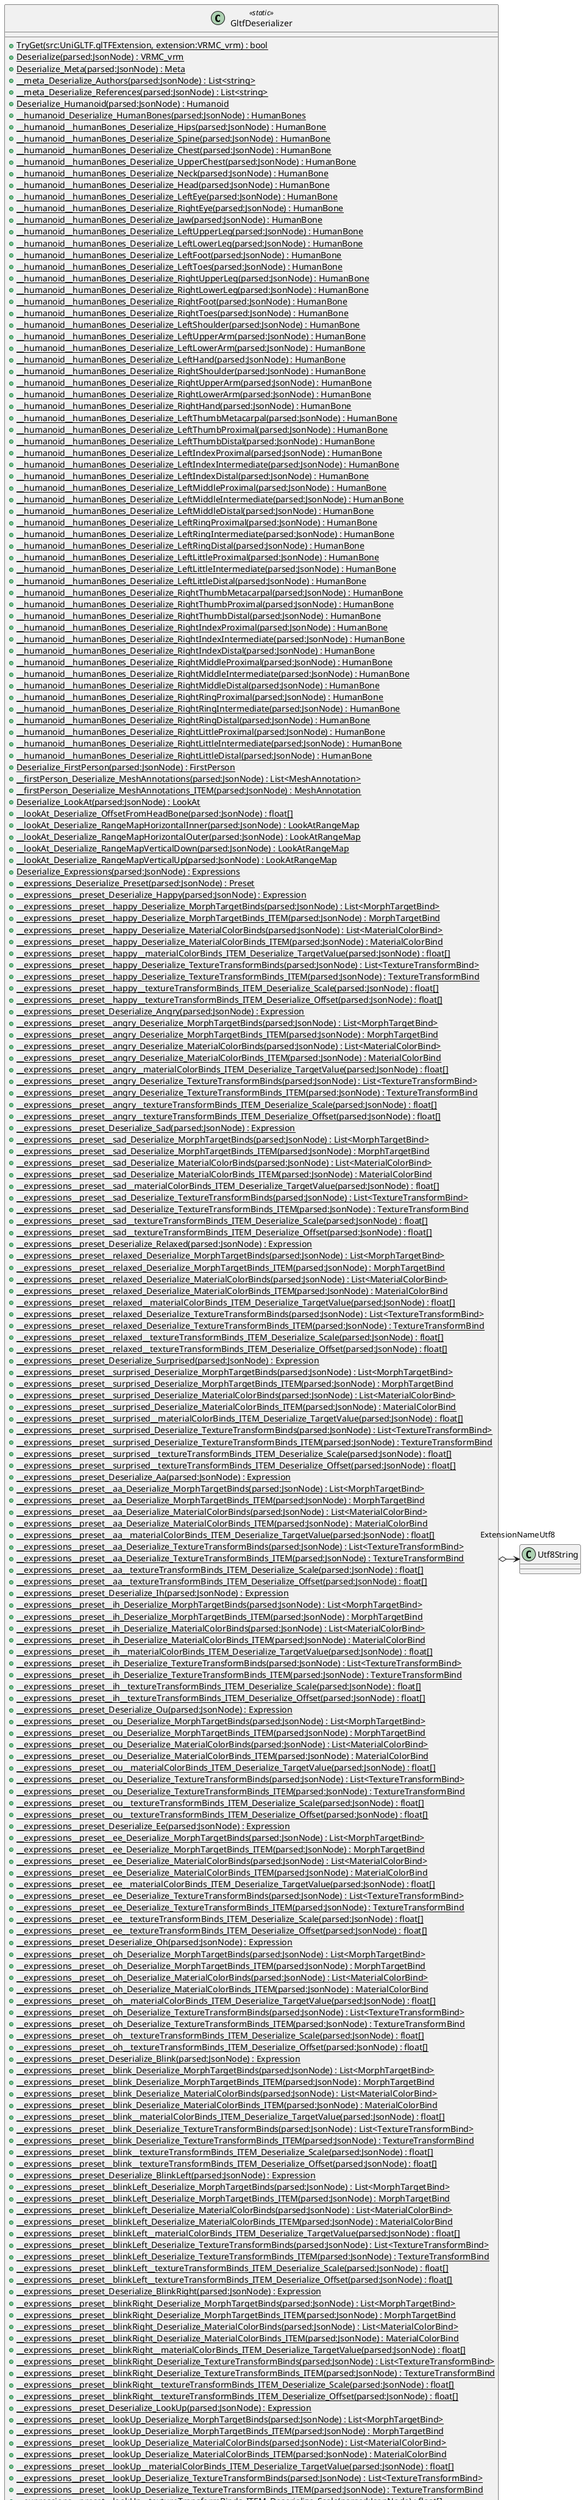 @startuml
class GltfDeserializer <<static>> {
    + {static} TryGet(src:UniGLTF.glTFExtension, extension:VRMC_vrm) : bool
    + {static} Deserialize(parsed:JsonNode) : VRMC_vrm
    + {static} Deserialize_Meta(parsed:JsonNode) : Meta
    + {static} __meta_Deserialize_Authors(parsed:JsonNode) : List<string>
    + {static} __meta_Deserialize_References(parsed:JsonNode) : List<string>
    + {static} Deserialize_Humanoid(parsed:JsonNode) : Humanoid
    + {static} __humanoid_Deserialize_HumanBones(parsed:JsonNode) : HumanBones
    + {static} __humanoid__humanBones_Deserialize_Hips(parsed:JsonNode) : HumanBone
    + {static} __humanoid__humanBones_Deserialize_Spine(parsed:JsonNode) : HumanBone
    + {static} __humanoid__humanBones_Deserialize_Chest(parsed:JsonNode) : HumanBone
    + {static} __humanoid__humanBones_Deserialize_UpperChest(parsed:JsonNode) : HumanBone
    + {static} __humanoid__humanBones_Deserialize_Neck(parsed:JsonNode) : HumanBone
    + {static} __humanoid__humanBones_Deserialize_Head(parsed:JsonNode) : HumanBone
    + {static} __humanoid__humanBones_Deserialize_LeftEye(parsed:JsonNode) : HumanBone
    + {static} __humanoid__humanBones_Deserialize_RightEye(parsed:JsonNode) : HumanBone
    + {static} __humanoid__humanBones_Deserialize_Jaw(parsed:JsonNode) : HumanBone
    + {static} __humanoid__humanBones_Deserialize_LeftUpperLeg(parsed:JsonNode) : HumanBone
    + {static} __humanoid__humanBones_Deserialize_LeftLowerLeg(parsed:JsonNode) : HumanBone
    + {static} __humanoid__humanBones_Deserialize_LeftFoot(parsed:JsonNode) : HumanBone
    + {static} __humanoid__humanBones_Deserialize_LeftToes(parsed:JsonNode) : HumanBone
    + {static} __humanoid__humanBones_Deserialize_RightUpperLeg(parsed:JsonNode) : HumanBone
    + {static} __humanoid__humanBones_Deserialize_RightLowerLeg(parsed:JsonNode) : HumanBone
    + {static} __humanoid__humanBones_Deserialize_RightFoot(parsed:JsonNode) : HumanBone
    + {static} __humanoid__humanBones_Deserialize_RightToes(parsed:JsonNode) : HumanBone
    + {static} __humanoid__humanBones_Deserialize_LeftShoulder(parsed:JsonNode) : HumanBone
    + {static} __humanoid__humanBones_Deserialize_LeftUpperArm(parsed:JsonNode) : HumanBone
    + {static} __humanoid__humanBones_Deserialize_LeftLowerArm(parsed:JsonNode) : HumanBone
    + {static} __humanoid__humanBones_Deserialize_LeftHand(parsed:JsonNode) : HumanBone
    + {static} __humanoid__humanBones_Deserialize_RightShoulder(parsed:JsonNode) : HumanBone
    + {static} __humanoid__humanBones_Deserialize_RightUpperArm(parsed:JsonNode) : HumanBone
    + {static} __humanoid__humanBones_Deserialize_RightLowerArm(parsed:JsonNode) : HumanBone
    + {static} __humanoid__humanBones_Deserialize_RightHand(parsed:JsonNode) : HumanBone
    + {static} __humanoid__humanBones_Deserialize_LeftThumbMetacarpal(parsed:JsonNode) : HumanBone
    + {static} __humanoid__humanBones_Deserialize_LeftThumbProximal(parsed:JsonNode) : HumanBone
    + {static} __humanoid__humanBones_Deserialize_LeftThumbDistal(parsed:JsonNode) : HumanBone
    + {static} __humanoid__humanBones_Deserialize_LeftIndexProximal(parsed:JsonNode) : HumanBone
    + {static} __humanoid__humanBones_Deserialize_LeftIndexIntermediate(parsed:JsonNode) : HumanBone
    + {static} __humanoid__humanBones_Deserialize_LeftIndexDistal(parsed:JsonNode) : HumanBone
    + {static} __humanoid__humanBones_Deserialize_LeftMiddleProximal(parsed:JsonNode) : HumanBone
    + {static} __humanoid__humanBones_Deserialize_LeftMiddleIntermediate(parsed:JsonNode) : HumanBone
    + {static} __humanoid__humanBones_Deserialize_LeftMiddleDistal(parsed:JsonNode) : HumanBone
    + {static} __humanoid__humanBones_Deserialize_LeftRingProximal(parsed:JsonNode) : HumanBone
    + {static} __humanoid__humanBones_Deserialize_LeftRingIntermediate(parsed:JsonNode) : HumanBone
    + {static} __humanoid__humanBones_Deserialize_LeftRingDistal(parsed:JsonNode) : HumanBone
    + {static} __humanoid__humanBones_Deserialize_LeftLittleProximal(parsed:JsonNode) : HumanBone
    + {static} __humanoid__humanBones_Deserialize_LeftLittleIntermediate(parsed:JsonNode) : HumanBone
    + {static} __humanoid__humanBones_Deserialize_LeftLittleDistal(parsed:JsonNode) : HumanBone
    + {static} __humanoid__humanBones_Deserialize_RightThumbMetacarpal(parsed:JsonNode) : HumanBone
    + {static} __humanoid__humanBones_Deserialize_RightThumbProximal(parsed:JsonNode) : HumanBone
    + {static} __humanoid__humanBones_Deserialize_RightThumbDistal(parsed:JsonNode) : HumanBone
    + {static} __humanoid__humanBones_Deserialize_RightIndexProximal(parsed:JsonNode) : HumanBone
    + {static} __humanoid__humanBones_Deserialize_RightIndexIntermediate(parsed:JsonNode) : HumanBone
    + {static} __humanoid__humanBones_Deserialize_RightIndexDistal(parsed:JsonNode) : HumanBone
    + {static} __humanoid__humanBones_Deserialize_RightMiddleProximal(parsed:JsonNode) : HumanBone
    + {static} __humanoid__humanBones_Deserialize_RightMiddleIntermediate(parsed:JsonNode) : HumanBone
    + {static} __humanoid__humanBones_Deserialize_RightMiddleDistal(parsed:JsonNode) : HumanBone
    + {static} __humanoid__humanBones_Deserialize_RightRingProximal(parsed:JsonNode) : HumanBone
    + {static} __humanoid__humanBones_Deserialize_RightRingIntermediate(parsed:JsonNode) : HumanBone
    + {static} __humanoid__humanBones_Deserialize_RightRingDistal(parsed:JsonNode) : HumanBone
    + {static} __humanoid__humanBones_Deserialize_RightLittleProximal(parsed:JsonNode) : HumanBone
    + {static} __humanoid__humanBones_Deserialize_RightLittleIntermediate(parsed:JsonNode) : HumanBone
    + {static} __humanoid__humanBones_Deserialize_RightLittleDistal(parsed:JsonNode) : HumanBone
    + {static} Deserialize_FirstPerson(parsed:JsonNode) : FirstPerson
    + {static} __firstPerson_Deserialize_MeshAnnotations(parsed:JsonNode) : List<MeshAnnotation>
    + {static} __firstPerson_Deserialize_MeshAnnotations_ITEM(parsed:JsonNode) : MeshAnnotation
    + {static} Deserialize_LookAt(parsed:JsonNode) : LookAt
    + {static} __lookAt_Deserialize_OffsetFromHeadBone(parsed:JsonNode) : float[]
    + {static} __lookAt_Deserialize_RangeMapHorizontalInner(parsed:JsonNode) : LookAtRangeMap
    + {static} __lookAt_Deserialize_RangeMapHorizontalOuter(parsed:JsonNode) : LookAtRangeMap
    + {static} __lookAt_Deserialize_RangeMapVerticalDown(parsed:JsonNode) : LookAtRangeMap
    + {static} __lookAt_Deserialize_RangeMapVerticalUp(parsed:JsonNode) : LookAtRangeMap
    + {static} Deserialize_Expressions(parsed:JsonNode) : Expressions
    + {static} __expressions_Deserialize_Preset(parsed:JsonNode) : Preset
    + {static} __expressions__preset_Deserialize_Happy(parsed:JsonNode) : Expression
    + {static} __expressions__preset__happy_Deserialize_MorphTargetBinds(parsed:JsonNode) : List<MorphTargetBind>
    + {static} __expressions__preset__happy_Deserialize_MorphTargetBinds_ITEM(parsed:JsonNode) : MorphTargetBind
    + {static} __expressions__preset__happy_Deserialize_MaterialColorBinds(parsed:JsonNode) : List<MaterialColorBind>
    + {static} __expressions__preset__happy_Deserialize_MaterialColorBinds_ITEM(parsed:JsonNode) : MaterialColorBind
    + {static} __expressions__preset__happy__materialColorBinds_ITEM_Deserialize_TargetValue(parsed:JsonNode) : float[]
    + {static} __expressions__preset__happy_Deserialize_TextureTransformBinds(parsed:JsonNode) : List<TextureTransformBind>
    + {static} __expressions__preset__happy_Deserialize_TextureTransformBinds_ITEM(parsed:JsonNode) : TextureTransformBind
    + {static} __expressions__preset__happy__textureTransformBinds_ITEM_Deserialize_Scale(parsed:JsonNode) : float[]
    + {static} __expressions__preset__happy__textureTransformBinds_ITEM_Deserialize_Offset(parsed:JsonNode) : float[]
    + {static} __expressions__preset_Deserialize_Angry(parsed:JsonNode) : Expression
    + {static} __expressions__preset__angry_Deserialize_MorphTargetBinds(parsed:JsonNode) : List<MorphTargetBind>
    + {static} __expressions__preset__angry_Deserialize_MorphTargetBinds_ITEM(parsed:JsonNode) : MorphTargetBind
    + {static} __expressions__preset__angry_Deserialize_MaterialColorBinds(parsed:JsonNode) : List<MaterialColorBind>
    + {static} __expressions__preset__angry_Deserialize_MaterialColorBinds_ITEM(parsed:JsonNode) : MaterialColorBind
    + {static} __expressions__preset__angry__materialColorBinds_ITEM_Deserialize_TargetValue(parsed:JsonNode) : float[]
    + {static} __expressions__preset__angry_Deserialize_TextureTransformBinds(parsed:JsonNode) : List<TextureTransformBind>
    + {static} __expressions__preset__angry_Deserialize_TextureTransformBinds_ITEM(parsed:JsonNode) : TextureTransformBind
    + {static} __expressions__preset__angry__textureTransformBinds_ITEM_Deserialize_Scale(parsed:JsonNode) : float[]
    + {static} __expressions__preset__angry__textureTransformBinds_ITEM_Deserialize_Offset(parsed:JsonNode) : float[]
    + {static} __expressions__preset_Deserialize_Sad(parsed:JsonNode) : Expression
    + {static} __expressions__preset__sad_Deserialize_MorphTargetBinds(parsed:JsonNode) : List<MorphTargetBind>
    + {static} __expressions__preset__sad_Deserialize_MorphTargetBinds_ITEM(parsed:JsonNode) : MorphTargetBind
    + {static} __expressions__preset__sad_Deserialize_MaterialColorBinds(parsed:JsonNode) : List<MaterialColorBind>
    + {static} __expressions__preset__sad_Deserialize_MaterialColorBinds_ITEM(parsed:JsonNode) : MaterialColorBind
    + {static} __expressions__preset__sad__materialColorBinds_ITEM_Deserialize_TargetValue(parsed:JsonNode) : float[]
    + {static} __expressions__preset__sad_Deserialize_TextureTransformBinds(parsed:JsonNode) : List<TextureTransformBind>
    + {static} __expressions__preset__sad_Deserialize_TextureTransformBinds_ITEM(parsed:JsonNode) : TextureTransformBind
    + {static} __expressions__preset__sad__textureTransformBinds_ITEM_Deserialize_Scale(parsed:JsonNode) : float[]
    + {static} __expressions__preset__sad__textureTransformBinds_ITEM_Deserialize_Offset(parsed:JsonNode) : float[]
    + {static} __expressions__preset_Deserialize_Relaxed(parsed:JsonNode) : Expression
    + {static} __expressions__preset__relaxed_Deserialize_MorphTargetBinds(parsed:JsonNode) : List<MorphTargetBind>
    + {static} __expressions__preset__relaxed_Deserialize_MorphTargetBinds_ITEM(parsed:JsonNode) : MorphTargetBind
    + {static} __expressions__preset__relaxed_Deserialize_MaterialColorBinds(parsed:JsonNode) : List<MaterialColorBind>
    + {static} __expressions__preset__relaxed_Deserialize_MaterialColorBinds_ITEM(parsed:JsonNode) : MaterialColorBind
    + {static} __expressions__preset__relaxed__materialColorBinds_ITEM_Deserialize_TargetValue(parsed:JsonNode) : float[]
    + {static} __expressions__preset__relaxed_Deserialize_TextureTransformBinds(parsed:JsonNode) : List<TextureTransformBind>
    + {static} __expressions__preset__relaxed_Deserialize_TextureTransformBinds_ITEM(parsed:JsonNode) : TextureTransformBind
    + {static} __expressions__preset__relaxed__textureTransformBinds_ITEM_Deserialize_Scale(parsed:JsonNode) : float[]
    + {static} __expressions__preset__relaxed__textureTransformBinds_ITEM_Deserialize_Offset(parsed:JsonNode) : float[]
    + {static} __expressions__preset_Deserialize_Surprised(parsed:JsonNode) : Expression
    + {static} __expressions__preset__surprised_Deserialize_MorphTargetBinds(parsed:JsonNode) : List<MorphTargetBind>
    + {static} __expressions__preset__surprised_Deserialize_MorphTargetBinds_ITEM(parsed:JsonNode) : MorphTargetBind
    + {static} __expressions__preset__surprised_Deserialize_MaterialColorBinds(parsed:JsonNode) : List<MaterialColorBind>
    + {static} __expressions__preset__surprised_Deserialize_MaterialColorBinds_ITEM(parsed:JsonNode) : MaterialColorBind
    + {static} __expressions__preset__surprised__materialColorBinds_ITEM_Deserialize_TargetValue(parsed:JsonNode) : float[]
    + {static} __expressions__preset__surprised_Deserialize_TextureTransformBinds(parsed:JsonNode) : List<TextureTransformBind>
    + {static} __expressions__preset__surprised_Deserialize_TextureTransformBinds_ITEM(parsed:JsonNode) : TextureTransformBind
    + {static} __expressions__preset__surprised__textureTransformBinds_ITEM_Deserialize_Scale(parsed:JsonNode) : float[]
    + {static} __expressions__preset__surprised__textureTransformBinds_ITEM_Deserialize_Offset(parsed:JsonNode) : float[]
    + {static} __expressions__preset_Deserialize_Aa(parsed:JsonNode) : Expression
    + {static} __expressions__preset__aa_Deserialize_MorphTargetBinds(parsed:JsonNode) : List<MorphTargetBind>
    + {static} __expressions__preset__aa_Deserialize_MorphTargetBinds_ITEM(parsed:JsonNode) : MorphTargetBind
    + {static} __expressions__preset__aa_Deserialize_MaterialColorBinds(parsed:JsonNode) : List<MaterialColorBind>
    + {static} __expressions__preset__aa_Deserialize_MaterialColorBinds_ITEM(parsed:JsonNode) : MaterialColorBind
    + {static} __expressions__preset__aa__materialColorBinds_ITEM_Deserialize_TargetValue(parsed:JsonNode) : float[]
    + {static} __expressions__preset__aa_Deserialize_TextureTransformBinds(parsed:JsonNode) : List<TextureTransformBind>
    + {static} __expressions__preset__aa_Deserialize_TextureTransformBinds_ITEM(parsed:JsonNode) : TextureTransformBind
    + {static} __expressions__preset__aa__textureTransformBinds_ITEM_Deserialize_Scale(parsed:JsonNode) : float[]
    + {static} __expressions__preset__aa__textureTransformBinds_ITEM_Deserialize_Offset(parsed:JsonNode) : float[]
    + {static} __expressions__preset_Deserialize_Ih(parsed:JsonNode) : Expression
    + {static} __expressions__preset__ih_Deserialize_MorphTargetBinds(parsed:JsonNode) : List<MorphTargetBind>
    + {static} __expressions__preset__ih_Deserialize_MorphTargetBinds_ITEM(parsed:JsonNode) : MorphTargetBind
    + {static} __expressions__preset__ih_Deserialize_MaterialColorBinds(parsed:JsonNode) : List<MaterialColorBind>
    + {static} __expressions__preset__ih_Deserialize_MaterialColorBinds_ITEM(parsed:JsonNode) : MaterialColorBind
    + {static} __expressions__preset__ih__materialColorBinds_ITEM_Deserialize_TargetValue(parsed:JsonNode) : float[]
    + {static} __expressions__preset__ih_Deserialize_TextureTransformBinds(parsed:JsonNode) : List<TextureTransformBind>
    + {static} __expressions__preset__ih_Deserialize_TextureTransformBinds_ITEM(parsed:JsonNode) : TextureTransformBind
    + {static} __expressions__preset__ih__textureTransformBinds_ITEM_Deserialize_Scale(parsed:JsonNode) : float[]
    + {static} __expressions__preset__ih__textureTransformBinds_ITEM_Deserialize_Offset(parsed:JsonNode) : float[]
    + {static} __expressions__preset_Deserialize_Ou(parsed:JsonNode) : Expression
    + {static} __expressions__preset__ou_Deserialize_MorphTargetBinds(parsed:JsonNode) : List<MorphTargetBind>
    + {static} __expressions__preset__ou_Deserialize_MorphTargetBinds_ITEM(parsed:JsonNode) : MorphTargetBind
    + {static} __expressions__preset__ou_Deserialize_MaterialColorBinds(parsed:JsonNode) : List<MaterialColorBind>
    + {static} __expressions__preset__ou_Deserialize_MaterialColorBinds_ITEM(parsed:JsonNode) : MaterialColorBind
    + {static} __expressions__preset__ou__materialColorBinds_ITEM_Deserialize_TargetValue(parsed:JsonNode) : float[]
    + {static} __expressions__preset__ou_Deserialize_TextureTransformBinds(parsed:JsonNode) : List<TextureTransformBind>
    + {static} __expressions__preset__ou_Deserialize_TextureTransformBinds_ITEM(parsed:JsonNode) : TextureTransformBind
    + {static} __expressions__preset__ou__textureTransformBinds_ITEM_Deserialize_Scale(parsed:JsonNode) : float[]
    + {static} __expressions__preset__ou__textureTransformBinds_ITEM_Deserialize_Offset(parsed:JsonNode) : float[]
    + {static} __expressions__preset_Deserialize_Ee(parsed:JsonNode) : Expression
    + {static} __expressions__preset__ee_Deserialize_MorphTargetBinds(parsed:JsonNode) : List<MorphTargetBind>
    + {static} __expressions__preset__ee_Deserialize_MorphTargetBinds_ITEM(parsed:JsonNode) : MorphTargetBind
    + {static} __expressions__preset__ee_Deserialize_MaterialColorBinds(parsed:JsonNode) : List<MaterialColorBind>
    + {static} __expressions__preset__ee_Deserialize_MaterialColorBinds_ITEM(parsed:JsonNode) : MaterialColorBind
    + {static} __expressions__preset__ee__materialColorBinds_ITEM_Deserialize_TargetValue(parsed:JsonNode) : float[]
    + {static} __expressions__preset__ee_Deserialize_TextureTransformBinds(parsed:JsonNode) : List<TextureTransformBind>
    + {static} __expressions__preset__ee_Deserialize_TextureTransformBinds_ITEM(parsed:JsonNode) : TextureTransformBind
    + {static} __expressions__preset__ee__textureTransformBinds_ITEM_Deserialize_Scale(parsed:JsonNode) : float[]
    + {static} __expressions__preset__ee__textureTransformBinds_ITEM_Deserialize_Offset(parsed:JsonNode) : float[]
    + {static} __expressions__preset_Deserialize_Oh(parsed:JsonNode) : Expression
    + {static} __expressions__preset__oh_Deserialize_MorphTargetBinds(parsed:JsonNode) : List<MorphTargetBind>
    + {static} __expressions__preset__oh_Deserialize_MorphTargetBinds_ITEM(parsed:JsonNode) : MorphTargetBind
    + {static} __expressions__preset__oh_Deserialize_MaterialColorBinds(parsed:JsonNode) : List<MaterialColorBind>
    + {static} __expressions__preset__oh_Deserialize_MaterialColorBinds_ITEM(parsed:JsonNode) : MaterialColorBind
    + {static} __expressions__preset__oh__materialColorBinds_ITEM_Deserialize_TargetValue(parsed:JsonNode) : float[]
    + {static} __expressions__preset__oh_Deserialize_TextureTransformBinds(parsed:JsonNode) : List<TextureTransformBind>
    + {static} __expressions__preset__oh_Deserialize_TextureTransformBinds_ITEM(parsed:JsonNode) : TextureTransformBind
    + {static} __expressions__preset__oh__textureTransformBinds_ITEM_Deserialize_Scale(parsed:JsonNode) : float[]
    + {static} __expressions__preset__oh__textureTransformBinds_ITEM_Deserialize_Offset(parsed:JsonNode) : float[]
    + {static} __expressions__preset_Deserialize_Blink(parsed:JsonNode) : Expression
    + {static} __expressions__preset__blink_Deserialize_MorphTargetBinds(parsed:JsonNode) : List<MorphTargetBind>
    + {static} __expressions__preset__blink_Deserialize_MorphTargetBinds_ITEM(parsed:JsonNode) : MorphTargetBind
    + {static} __expressions__preset__blink_Deserialize_MaterialColorBinds(parsed:JsonNode) : List<MaterialColorBind>
    + {static} __expressions__preset__blink_Deserialize_MaterialColorBinds_ITEM(parsed:JsonNode) : MaterialColorBind
    + {static} __expressions__preset__blink__materialColorBinds_ITEM_Deserialize_TargetValue(parsed:JsonNode) : float[]
    + {static} __expressions__preset__blink_Deserialize_TextureTransformBinds(parsed:JsonNode) : List<TextureTransformBind>
    + {static} __expressions__preset__blink_Deserialize_TextureTransformBinds_ITEM(parsed:JsonNode) : TextureTransformBind
    + {static} __expressions__preset__blink__textureTransformBinds_ITEM_Deserialize_Scale(parsed:JsonNode) : float[]
    + {static} __expressions__preset__blink__textureTransformBinds_ITEM_Deserialize_Offset(parsed:JsonNode) : float[]
    + {static} __expressions__preset_Deserialize_BlinkLeft(parsed:JsonNode) : Expression
    + {static} __expressions__preset__blinkLeft_Deserialize_MorphTargetBinds(parsed:JsonNode) : List<MorphTargetBind>
    + {static} __expressions__preset__blinkLeft_Deserialize_MorphTargetBinds_ITEM(parsed:JsonNode) : MorphTargetBind
    + {static} __expressions__preset__blinkLeft_Deserialize_MaterialColorBinds(parsed:JsonNode) : List<MaterialColorBind>
    + {static} __expressions__preset__blinkLeft_Deserialize_MaterialColorBinds_ITEM(parsed:JsonNode) : MaterialColorBind
    + {static} __expressions__preset__blinkLeft__materialColorBinds_ITEM_Deserialize_TargetValue(parsed:JsonNode) : float[]
    + {static} __expressions__preset__blinkLeft_Deserialize_TextureTransformBinds(parsed:JsonNode) : List<TextureTransformBind>
    + {static} __expressions__preset__blinkLeft_Deserialize_TextureTransformBinds_ITEM(parsed:JsonNode) : TextureTransformBind
    + {static} __expressions__preset__blinkLeft__textureTransformBinds_ITEM_Deserialize_Scale(parsed:JsonNode) : float[]
    + {static} __expressions__preset__blinkLeft__textureTransformBinds_ITEM_Deserialize_Offset(parsed:JsonNode) : float[]
    + {static} __expressions__preset_Deserialize_BlinkRight(parsed:JsonNode) : Expression
    + {static} __expressions__preset__blinkRight_Deserialize_MorphTargetBinds(parsed:JsonNode) : List<MorphTargetBind>
    + {static} __expressions__preset__blinkRight_Deserialize_MorphTargetBinds_ITEM(parsed:JsonNode) : MorphTargetBind
    + {static} __expressions__preset__blinkRight_Deserialize_MaterialColorBinds(parsed:JsonNode) : List<MaterialColorBind>
    + {static} __expressions__preset__blinkRight_Deserialize_MaterialColorBinds_ITEM(parsed:JsonNode) : MaterialColorBind
    + {static} __expressions__preset__blinkRight__materialColorBinds_ITEM_Deserialize_TargetValue(parsed:JsonNode) : float[]
    + {static} __expressions__preset__blinkRight_Deserialize_TextureTransformBinds(parsed:JsonNode) : List<TextureTransformBind>
    + {static} __expressions__preset__blinkRight_Deserialize_TextureTransformBinds_ITEM(parsed:JsonNode) : TextureTransformBind
    + {static} __expressions__preset__blinkRight__textureTransformBinds_ITEM_Deserialize_Scale(parsed:JsonNode) : float[]
    + {static} __expressions__preset__blinkRight__textureTransformBinds_ITEM_Deserialize_Offset(parsed:JsonNode) : float[]
    + {static} __expressions__preset_Deserialize_LookUp(parsed:JsonNode) : Expression
    + {static} __expressions__preset__lookUp_Deserialize_MorphTargetBinds(parsed:JsonNode) : List<MorphTargetBind>
    + {static} __expressions__preset__lookUp_Deserialize_MorphTargetBinds_ITEM(parsed:JsonNode) : MorphTargetBind
    + {static} __expressions__preset__lookUp_Deserialize_MaterialColorBinds(parsed:JsonNode) : List<MaterialColorBind>
    + {static} __expressions__preset__lookUp_Deserialize_MaterialColorBinds_ITEM(parsed:JsonNode) : MaterialColorBind
    + {static} __expressions__preset__lookUp__materialColorBinds_ITEM_Deserialize_TargetValue(parsed:JsonNode) : float[]
    + {static} __expressions__preset__lookUp_Deserialize_TextureTransformBinds(parsed:JsonNode) : List<TextureTransformBind>
    + {static} __expressions__preset__lookUp_Deserialize_TextureTransformBinds_ITEM(parsed:JsonNode) : TextureTransformBind
    + {static} __expressions__preset__lookUp__textureTransformBinds_ITEM_Deserialize_Scale(parsed:JsonNode) : float[]
    + {static} __expressions__preset__lookUp__textureTransformBinds_ITEM_Deserialize_Offset(parsed:JsonNode) : float[]
    + {static} __expressions__preset_Deserialize_LookDown(parsed:JsonNode) : Expression
    + {static} __expressions__preset__lookDown_Deserialize_MorphTargetBinds(parsed:JsonNode) : List<MorphTargetBind>
    + {static} __expressions__preset__lookDown_Deserialize_MorphTargetBinds_ITEM(parsed:JsonNode) : MorphTargetBind
    + {static} __expressions__preset__lookDown_Deserialize_MaterialColorBinds(parsed:JsonNode) : List<MaterialColorBind>
    + {static} __expressions__preset__lookDown_Deserialize_MaterialColorBinds_ITEM(parsed:JsonNode) : MaterialColorBind
    + {static} __expressions__preset__lookDown__materialColorBinds_ITEM_Deserialize_TargetValue(parsed:JsonNode) : float[]
    + {static} __expressions__preset__lookDown_Deserialize_TextureTransformBinds(parsed:JsonNode) : List<TextureTransformBind>
    + {static} __expressions__preset__lookDown_Deserialize_TextureTransformBinds_ITEM(parsed:JsonNode) : TextureTransformBind
    + {static} __expressions__preset__lookDown__textureTransformBinds_ITEM_Deserialize_Scale(parsed:JsonNode) : float[]
    + {static} __expressions__preset__lookDown__textureTransformBinds_ITEM_Deserialize_Offset(parsed:JsonNode) : float[]
    + {static} __expressions__preset_Deserialize_LookLeft(parsed:JsonNode) : Expression
    + {static} __expressions__preset__lookLeft_Deserialize_MorphTargetBinds(parsed:JsonNode) : List<MorphTargetBind>
    + {static} __expressions__preset__lookLeft_Deserialize_MorphTargetBinds_ITEM(parsed:JsonNode) : MorphTargetBind
    + {static} __expressions__preset__lookLeft_Deserialize_MaterialColorBinds(parsed:JsonNode) : List<MaterialColorBind>
    + {static} __expressions__preset__lookLeft_Deserialize_MaterialColorBinds_ITEM(parsed:JsonNode) : MaterialColorBind
    + {static} __expressions__preset__lookLeft__materialColorBinds_ITEM_Deserialize_TargetValue(parsed:JsonNode) : float[]
    + {static} __expressions__preset__lookLeft_Deserialize_TextureTransformBinds(parsed:JsonNode) : List<TextureTransformBind>
    + {static} __expressions__preset__lookLeft_Deserialize_TextureTransformBinds_ITEM(parsed:JsonNode) : TextureTransformBind
    + {static} __expressions__preset__lookLeft__textureTransformBinds_ITEM_Deserialize_Scale(parsed:JsonNode) : float[]
    + {static} __expressions__preset__lookLeft__textureTransformBinds_ITEM_Deserialize_Offset(parsed:JsonNode) : float[]
    + {static} __expressions__preset_Deserialize_LookRight(parsed:JsonNode) : Expression
    + {static} __expressions__preset__lookRight_Deserialize_MorphTargetBinds(parsed:JsonNode) : List<MorphTargetBind>
    + {static} __expressions__preset__lookRight_Deserialize_MorphTargetBinds_ITEM(parsed:JsonNode) : MorphTargetBind
    + {static} __expressions__preset__lookRight_Deserialize_MaterialColorBinds(parsed:JsonNode) : List<MaterialColorBind>
    + {static} __expressions__preset__lookRight_Deserialize_MaterialColorBinds_ITEM(parsed:JsonNode) : MaterialColorBind
    + {static} __expressions__preset__lookRight__materialColorBinds_ITEM_Deserialize_TargetValue(parsed:JsonNode) : float[]
    + {static} __expressions__preset__lookRight_Deserialize_TextureTransformBinds(parsed:JsonNode) : List<TextureTransformBind>
    + {static} __expressions__preset__lookRight_Deserialize_TextureTransformBinds_ITEM(parsed:JsonNode) : TextureTransformBind
    + {static} __expressions__preset__lookRight__textureTransformBinds_ITEM_Deserialize_Scale(parsed:JsonNode) : float[]
    + {static} __expressions__preset__lookRight__textureTransformBinds_ITEM_Deserialize_Offset(parsed:JsonNode) : float[]
    + {static} __expressions__preset_Deserialize_Neutral(parsed:JsonNode) : Expression
    + {static} __expressions__preset__neutral_Deserialize_MorphTargetBinds(parsed:JsonNode) : List<MorphTargetBind>
    + {static} __expressions__preset__neutral_Deserialize_MorphTargetBinds_ITEM(parsed:JsonNode) : MorphTargetBind
    + {static} __expressions__preset__neutral_Deserialize_MaterialColorBinds(parsed:JsonNode) : List<MaterialColorBind>
    + {static} __expressions__preset__neutral_Deserialize_MaterialColorBinds_ITEM(parsed:JsonNode) : MaterialColorBind
    + {static} __expressions__preset__neutral__materialColorBinds_ITEM_Deserialize_TargetValue(parsed:JsonNode) : float[]
    + {static} __expressions__preset__neutral_Deserialize_TextureTransformBinds(parsed:JsonNode) : List<TextureTransformBind>
    + {static} __expressions__preset__neutral_Deserialize_TextureTransformBinds_ITEM(parsed:JsonNode) : TextureTransformBind
    + {static} __expressions__preset__neutral__textureTransformBinds_ITEM_Deserialize_Scale(parsed:JsonNode) : float[]
    + {static} __expressions__preset__neutral__textureTransformBinds_ITEM_Deserialize_Offset(parsed:JsonNode) : float[]
    + {static} __expressions_Deserialize_Custom(parsed:JsonNode) : Dictionary<string, Expression>
    + {static} __expressions_Deserialize_Custom_ITEM(parsed:JsonNode) : Expression
    + {static} __expressions__custom_PROP_Deserialize_MorphTargetBinds(parsed:JsonNode) : List<MorphTargetBind>
    + {static} __expressions__custom_PROP_Deserialize_MorphTargetBinds_ITEM(parsed:JsonNode) : MorphTargetBind
    + {static} __expressions__custom_PROP_Deserialize_MaterialColorBinds(parsed:JsonNode) : List<MaterialColorBind>
    + {static} __expressions__custom_PROP_Deserialize_MaterialColorBinds_ITEM(parsed:JsonNode) : MaterialColorBind
    + {static} __expressions__custom_PROP__materialColorBinds_ITEM_Deserialize_TargetValue(parsed:JsonNode) : float[]
    + {static} __expressions__custom_PROP_Deserialize_TextureTransformBinds(parsed:JsonNode) : List<TextureTransformBind>
    + {static} __expressions__custom_PROP_Deserialize_TextureTransformBinds_ITEM(parsed:JsonNode) : TextureTransformBind
    + {static} __expressions__custom_PROP__textureTransformBinds_ITEM_Deserialize_Scale(parsed:JsonNode) : float[]
    + {static} __expressions__custom_PROP__textureTransformBinds_ITEM_Deserialize_Offset(parsed:JsonNode) : float[]
}
GltfDeserializer o-> "ExtensionNameUtf8" Utf8String
@enduml
